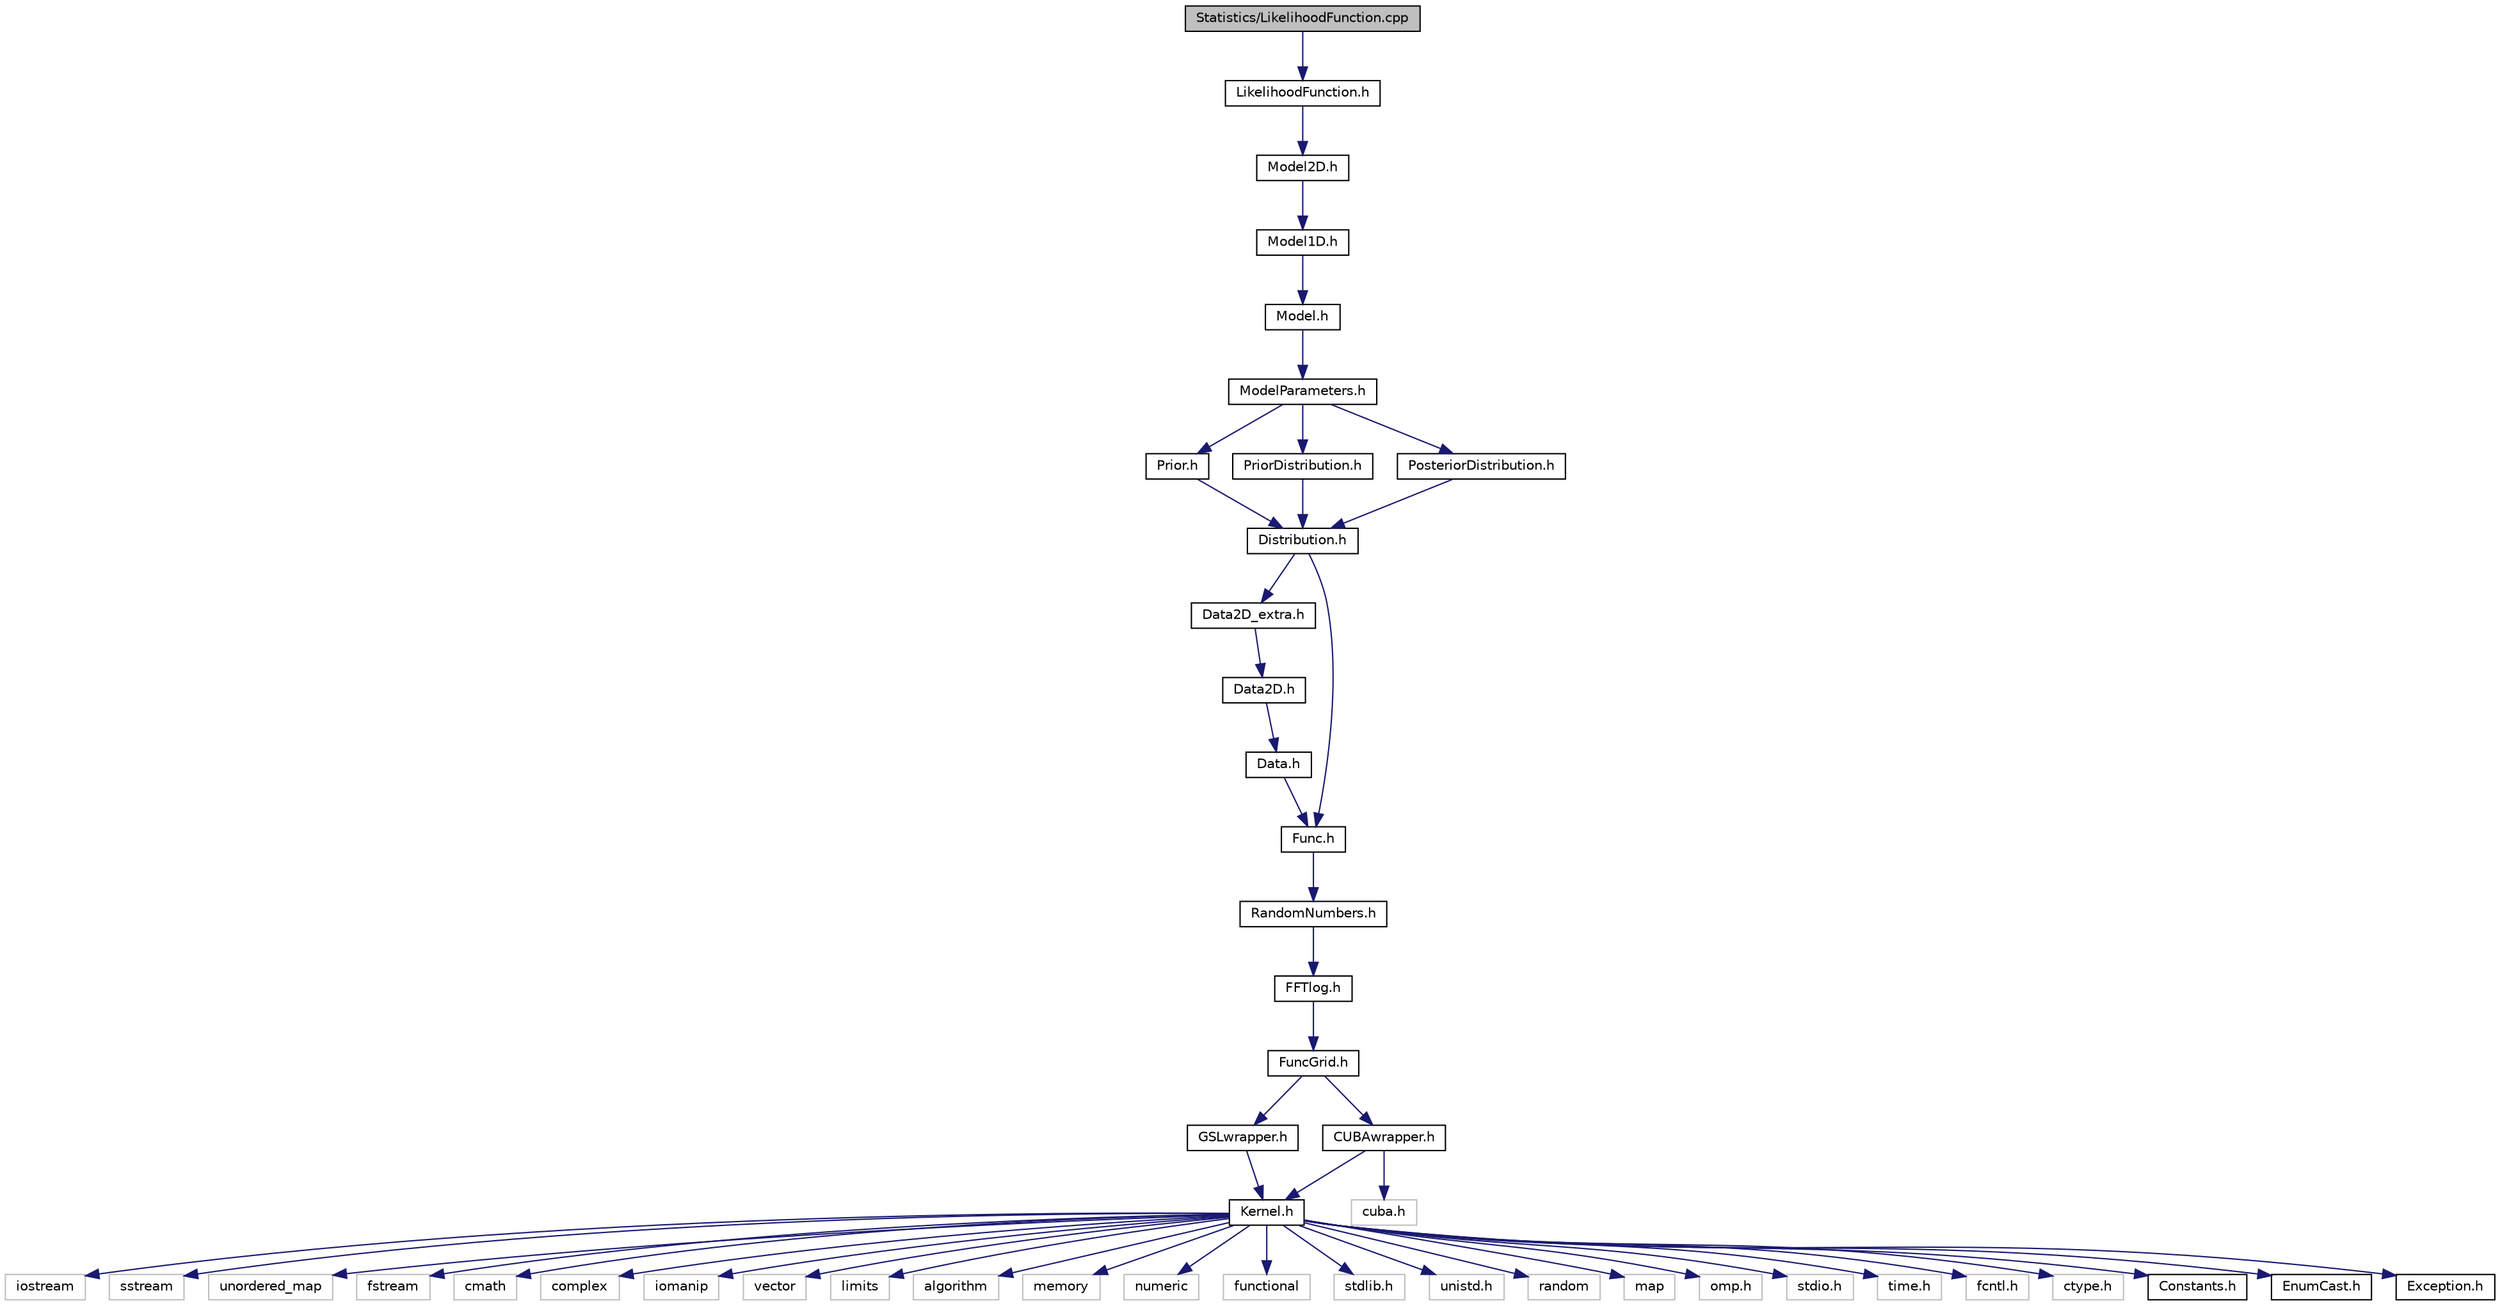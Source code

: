 digraph "Statistics/LikelihoodFunction.cpp"
{
  edge [fontname="Helvetica",fontsize="10",labelfontname="Helvetica",labelfontsize="10"];
  node [fontname="Helvetica",fontsize="10",shape=record];
  Node0 [label="Statistics/LikelihoodFunction.cpp",height=0.2,width=0.4,color="black", fillcolor="grey75", style="filled", fontcolor="black"];
  Node0 -> Node1 [color="midnightblue",fontsize="10",style="solid",fontname="Helvetica"];
  Node1 [label="LikelihoodFunction.h",height=0.2,width=0.4,color="black", fillcolor="white", style="filled",URL="$dd/ded/LikelihoodFunction_8h.html",tooltip="Likelihood function. "];
  Node1 -> Node2 [color="midnightblue",fontsize="10",style="solid",fontname="Helvetica"];
  Node2 [label="Model2D.h",height=0.2,width=0.4,color="black", fillcolor="white", style="filled",URL="$d7/de6/Model2D_8h.html",tooltip="The class Model2D. "];
  Node2 -> Node3 [color="midnightblue",fontsize="10",style="solid",fontname="Helvetica"];
  Node3 [label="Model1D.h",height=0.2,width=0.4,color="black", fillcolor="white", style="filled",URL="$d9/d12/Model1D_8h.html",tooltip="The class Model1D. "];
  Node3 -> Node4 [color="midnightblue",fontsize="10",style="solid",fontname="Helvetica"];
  Node4 [label="Model.h",height=0.2,width=0.4,color="black", fillcolor="white", style="filled",URL="$d3/d5a/Model_8h.html",tooltip="The class Model. "];
  Node4 -> Node5 [color="midnightblue",fontsize="10",style="solid",fontname="Helvetica"];
  Node5 [label="ModelParameters.h",height=0.2,width=0.4,color="black", fillcolor="white", style="filled",URL="$dc/d6a/ModelParameters_8h.html",tooltip="The class ModelParameters. "];
  Node5 -> Node6 [color="midnightblue",fontsize="10",style="solid",fontname="Helvetica"];
  Node6 [label="Prior.h",height=0.2,width=0.4,color="black", fillcolor="white", style="filled",URL="$d8/de3/Prior_8h.html",tooltip="The class Prior. "];
  Node6 -> Node7 [color="midnightblue",fontsize="10",style="solid",fontname="Helvetica"];
  Node7 [label="Distribution.h",height=0.2,width=0.4,color="black", fillcolor="white", style="filled",URL="$d5/d4d/Distribution_8h.html",tooltip="The class Distribution. "];
  Node7 -> Node8 [color="midnightblue",fontsize="10",style="solid",fontname="Helvetica"];
  Node8 [label="Data2D_extra.h",height=0.2,width=0.4,color="black", fillcolor="white", style="filled",URL="$db/db1/Data2D__extra_8h.html",tooltip="The class Data2D_extra. "];
  Node8 -> Node9 [color="midnightblue",fontsize="10",style="solid",fontname="Helvetica"];
  Node9 [label="Data2D.h",height=0.2,width=0.4,color="black", fillcolor="white", style="filled",URL="$d1/dfe/Data2D_8h.html",tooltip="The class Data2D. "];
  Node9 -> Node10 [color="midnightblue",fontsize="10",style="solid",fontname="Helvetica"];
  Node10 [label="Data.h",height=0.2,width=0.4,color="black", fillcolor="white", style="filled",URL="$d6/df6/Data_8h.html",tooltip="The class Data. "];
  Node10 -> Node11 [color="midnightblue",fontsize="10",style="solid",fontname="Helvetica"];
  Node11 [label="Func.h",height=0.2,width=0.4,color="black", fillcolor="white", style="filled",URL="$d2/d8a/Func_8h.html",tooltip="Useful generic functions. "];
  Node11 -> Node12 [color="midnightblue",fontsize="10",style="solid",fontname="Helvetica"];
  Node12 [label="RandomNumbers.h",height=0.2,width=0.4,color="black", fillcolor="white", style="filled",URL="$d9/d17/RandomNumbers_8h.html",tooltip="Class functions used to generate random numbers. "];
  Node12 -> Node13 [color="midnightblue",fontsize="10",style="solid",fontname="Helvetica"];
  Node13 [label="FFTlog.h",height=0.2,width=0.4,color="black", fillcolor="white", style="filled",URL="$da/ddd/FFTlog_8h.html",tooltip="Wrapper for fftlog wripper. "];
  Node13 -> Node14 [color="midnightblue",fontsize="10",style="solid",fontname="Helvetica"];
  Node14 [label="FuncGrid.h",height=0.2,width=0.4,color="black", fillcolor="white", style="filled",URL="$d5/d38/FuncGrid_8h.html",tooltip="Class used to handle functions stored on a grid. "];
  Node14 -> Node15 [color="midnightblue",fontsize="10",style="solid",fontname="Helvetica"];
  Node15 [label="GSLwrapper.h",height=0.2,width=0.4,color="black", fillcolor="white", style="filled",URL="$de/dc4/GSLwrapper_8h.html",tooltip="functions that wrap GSL routines for integration, root finding and minimization "];
  Node15 -> Node16 [color="midnightblue",fontsize="10",style="solid",fontname="Helvetica"];
  Node16 [label="Kernel.h",height=0.2,width=0.4,color="black", fillcolor="white", style="filled",URL="$d3/de9/Kernel_8h.html",tooltip="Useful generic functions. "];
  Node16 -> Node17 [color="midnightblue",fontsize="10",style="solid",fontname="Helvetica"];
  Node17 [label="iostream",height=0.2,width=0.4,color="grey75", fillcolor="white", style="filled"];
  Node16 -> Node18 [color="midnightblue",fontsize="10",style="solid",fontname="Helvetica"];
  Node18 [label="sstream",height=0.2,width=0.4,color="grey75", fillcolor="white", style="filled"];
  Node16 -> Node19 [color="midnightblue",fontsize="10",style="solid",fontname="Helvetica"];
  Node19 [label="unordered_map",height=0.2,width=0.4,color="grey75", fillcolor="white", style="filled"];
  Node16 -> Node20 [color="midnightblue",fontsize="10",style="solid",fontname="Helvetica"];
  Node20 [label="fstream",height=0.2,width=0.4,color="grey75", fillcolor="white", style="filled"];
  Node16 -> Node21 [color="midnightblue",fontsize="10",style="solid",fontname="Helvetica"];
  Node21 [label="cmath",height=0.2,width=0.4,color="grey75", fillcolor="white", style="filled"];
  Node16 -> Node22 [color="midnightblue",fontsize="10",style="solid",fontname="Helvetica"];
  Node22 [label="complex",height=0.2,width=0.4,color="grey75", fillcolor="white", style="filled"];
  Node16 -> Node23 [color="midnightblue",fontsize="10",style="solid",fontname="Helvetica"];
  Node23 [label="iomanip",height=0.2,width=0.4,color="grey75", fillcolor="white", style="filled"];
  Node16 -> Node24 [color="midnightblue",fontsize="10",style="solid",fontname="Helvetica"];
  Node24 [label="vector",height=0.2,width=0.4,color="grey75", fillcolor="white", style="filled"];
  Node16 -> Node25 [color="midnightblue",fontsize="10",style="solid",fontname="Helvetica"];
  Node25 [label="limits",height=0.2,width=0.4,color="grey75", fillcolor="white", style="filled"];
  Node16 -> Node26 [color="midnightblue",fontsize="10",style="solid",fontname="Helvetica"];
  Node26 [label="algorithm",height=0.2,width=0.4,color="grey75", fillcolor="white", style="filled"];
  Node16 -> Node27 [color="midnightblue",fontsize="10",style="solid",fontname="Helvetica"];
  Node27 [label="memory",height=0.2,width=0.4,color="grey75", fillcolor="white", style="filled"];
  Node16 -> Node28 [color="midnightblue",fontsize="10",style="solid",fontname="Helvetica"];
  Node28 [label="numeric",height=0.2,width=0.4,color="grey75", fillcolor="white", style="filled"];
  Node16 -> Node29 [color="midnightblue",fontsize="10",style="solid",fontname="Helvetica"];
  Node29 [label="functional",height=0.2,width=0.4,color="grey75", fillcolor="white", style="filled"];
  Node16 -> Node30 [color="midnightblue",fontsize="10",style="solid",fontname="Helvetica"];
  Node30 [label="stdlib.h",height=0.2,width=0.4,color="grey75", fillcolor="white", style="filled"];
  Node16 -> Node31 [color="midnightblue",fontsize="10",style="solid",fontname="Helvetica"];
  Node31 [label="unistd.h",height=0.2,width=0.4,color="grey75", fillcolor="white", style="filled"];
  Node16 -> Node32 [color="midnightblue",fontsize="10",style="solid",fontname="Helvetica"];
  Node32 [label="random",height=0.2,width=0.4,color="grey75", fillcolor="white", style="filled"];
  Node16 -> Node33 [color="midnightblue",fontsize="10",style="solid",fontname="Helvetica"];
  Node33 [label="map",height=0.2,width=0.4,color="grey75", fillcolor="white", style="filled"];
  Node16 -> Node34 [color="midnightblue",fontsize="10",style="solid",fontname="Helvetica"];
  Node34 [label="omp.h",height=0.2,width=0.4,color="grey75", fillcolor="white", style="filled"];
  Node16 -> Node35 [color="midnightblue",fontsize="10",style="solid",fontname="Helvetica"];
  Node35 [label="stdio.h",height=0.2,width=0.4,color="grey75", fillcolor="white", style="filled"];
  Node16 -> Node36 [color="midnightblue",fontsize="10",style="solid",fontname="Helvetica"];
  Node36 [label="time.h",height=0.2,width=0.4,color="grey75", fillcolor="white", style="filled"];
  Node16 -> Node37 [color="midnightblue",fontsize="10",style="solid",fontname="Helvetica"];
  Node37 [label="fcntl.h",height=0.2,width=0.4,color="grey75", fillcolor="white", style="filled"];
  Node16 -> Node38 [color="midnightblue",fontsize="10",style="solid",fontname="Helvetica"];
  Node38 [label="ctype.h",height=0.2,width=0.4,color="grey75", fillcolor="white", style="filled"];
  Node16 -> Node39 [color="midnightblue",fontsize="10",style="solid",fontname="Helvetica"];
  Node39 [label="Constants.h",height=0.2,width=0.4,color="black", fillcolor="white", style="filled",URL="$d1/d45/Constants_8h.html",tooltip="Constants of general use. "];
  Node16 -> Node40 [color="midnightblue",fontsize="10",style="solid",fontname="Helvetica"];
  Node40 [label="EnumCast.h",height=0.2,width=0.4,color="black", fillcolor="white", style="filled",URL="$d5/d76/EnumCast_8h.html",tooltip="Classes used to cast integers and std::string into the enums used in the CosmoBolognaLib. "];
  Node16 -> Node41 [color="midnightblue",fontsize="10",style="solid",fontname="Helvetica"];
  Node41 [label="Exception.h",height=0.2,width=0.4,color="black", fillcolor="white", style="filled",URL="$d8/d8a/Exception_8h.html",tooltip="The class Exception Class used to handle the exceptions. "];
  Node14 -> Node42 [color="midnightblue",fontsize="10",style="solid",fontname="Helvetica"];
  Node42 [label="CUBAwrapper.h",height=0.2,width=0.4,color="black", fillcolor="white", style="filled",URL="$db/dad/CUBAwrapper_8h.html",tooltip="class CUBAwrapper that wrap CUBA routines for multidimensional integration "];
  Node42 -> Node43 [color="midnightblue",fontsize="10",style="solid",fontname="Helvetica"];
  Node43 [label="cuba.h",height=0.2,width=0.4,color="grey75", fillcolor="white", style="filled"];
  Node42 -> Node16 [color="midnightblue",fontsize="10",style="solid",fontname="Helvetica"];
  Node7 -> Node11 [color="midnightblue",fontsize="10",style="solid",fontname="Helvetica"];
  Node5 -> Node44 [color="midnightblue",fontsize="10",style="solid",fontname="Helvetica"];
  Node44 [label="PriorDistribution.h",height=0.2,width=0.4,color="black", fillcolor="white", style="filled",URL="$db/d6c/PriorDistribution_8h.html",tooltip="The class PriorDistribution. "];
  Node44 -> Node7 [color="midnightblue",fontsize="10",style="solid",fontname="Helvetica"];
  Node5 -> Node45 [color="midnightblue",fontsize="10",style="solid",fontname="Helvetica"];
  Node45 [label="PosteriorDistribution.h",height=0.2,width=0.4,color="black", fillcolor="white", style="filled",URL="$db/dbb/PosteriorDistribution_8h.html",tooltip="The class PosteriorDistribution. "];
  Node45 -> Node7 [color="midnightblue",fontsize="10",style="solid",fontname="Helvetica"];
}

